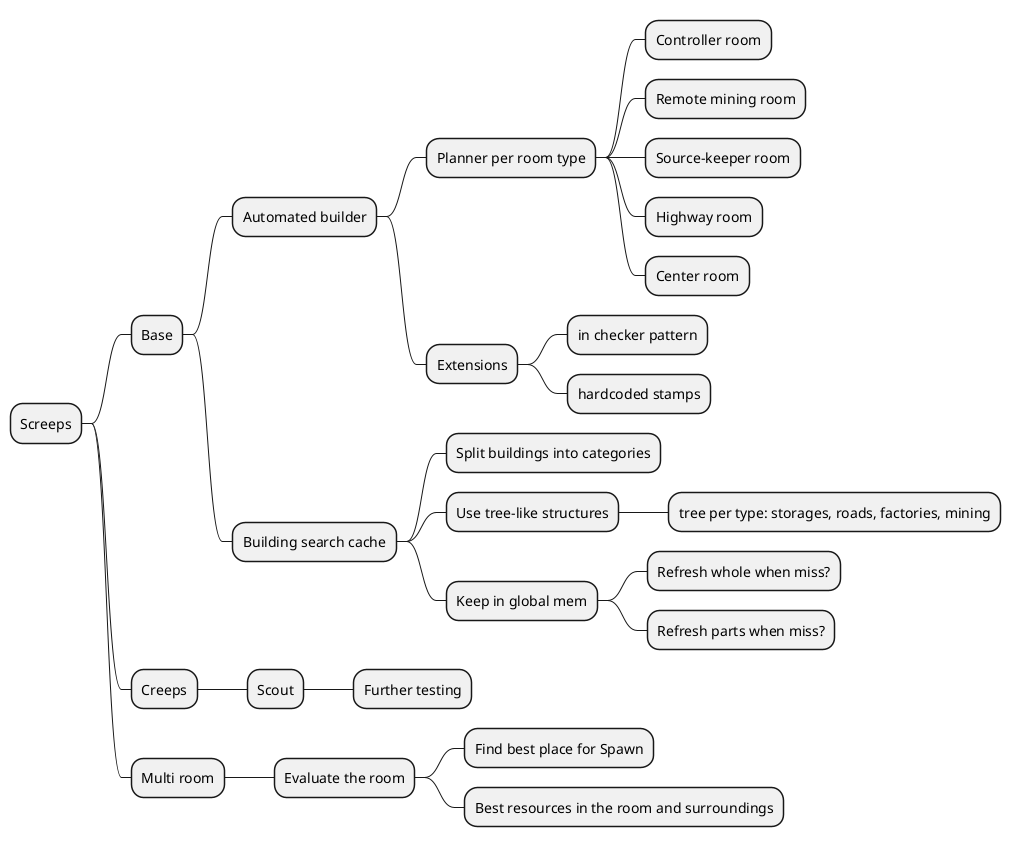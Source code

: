 @startmindmap
* Screeps

** Base
*** Automated builder
**** Planner per room type
***** Controller room
***** Remote mining room
***** Source-keeper room
***** Highway room
***** Center room
**** Extensions
***** in checker pattern
***** hardcoded stamps
*** Building search cache
**** Split buildings into categories
**** Use tree-like structures
***** tree per type: storages, roads, factories, mining
**** Keep in global mem
***** Refresh whole when miss?
***** Refresh parts when miss?

** Creeps
*** Scout
**** Further testing

** Multi room
*** Evaluate the room
**** Find best place for Spawn
**** Best resources in the room and surroundings

@endmindmap
